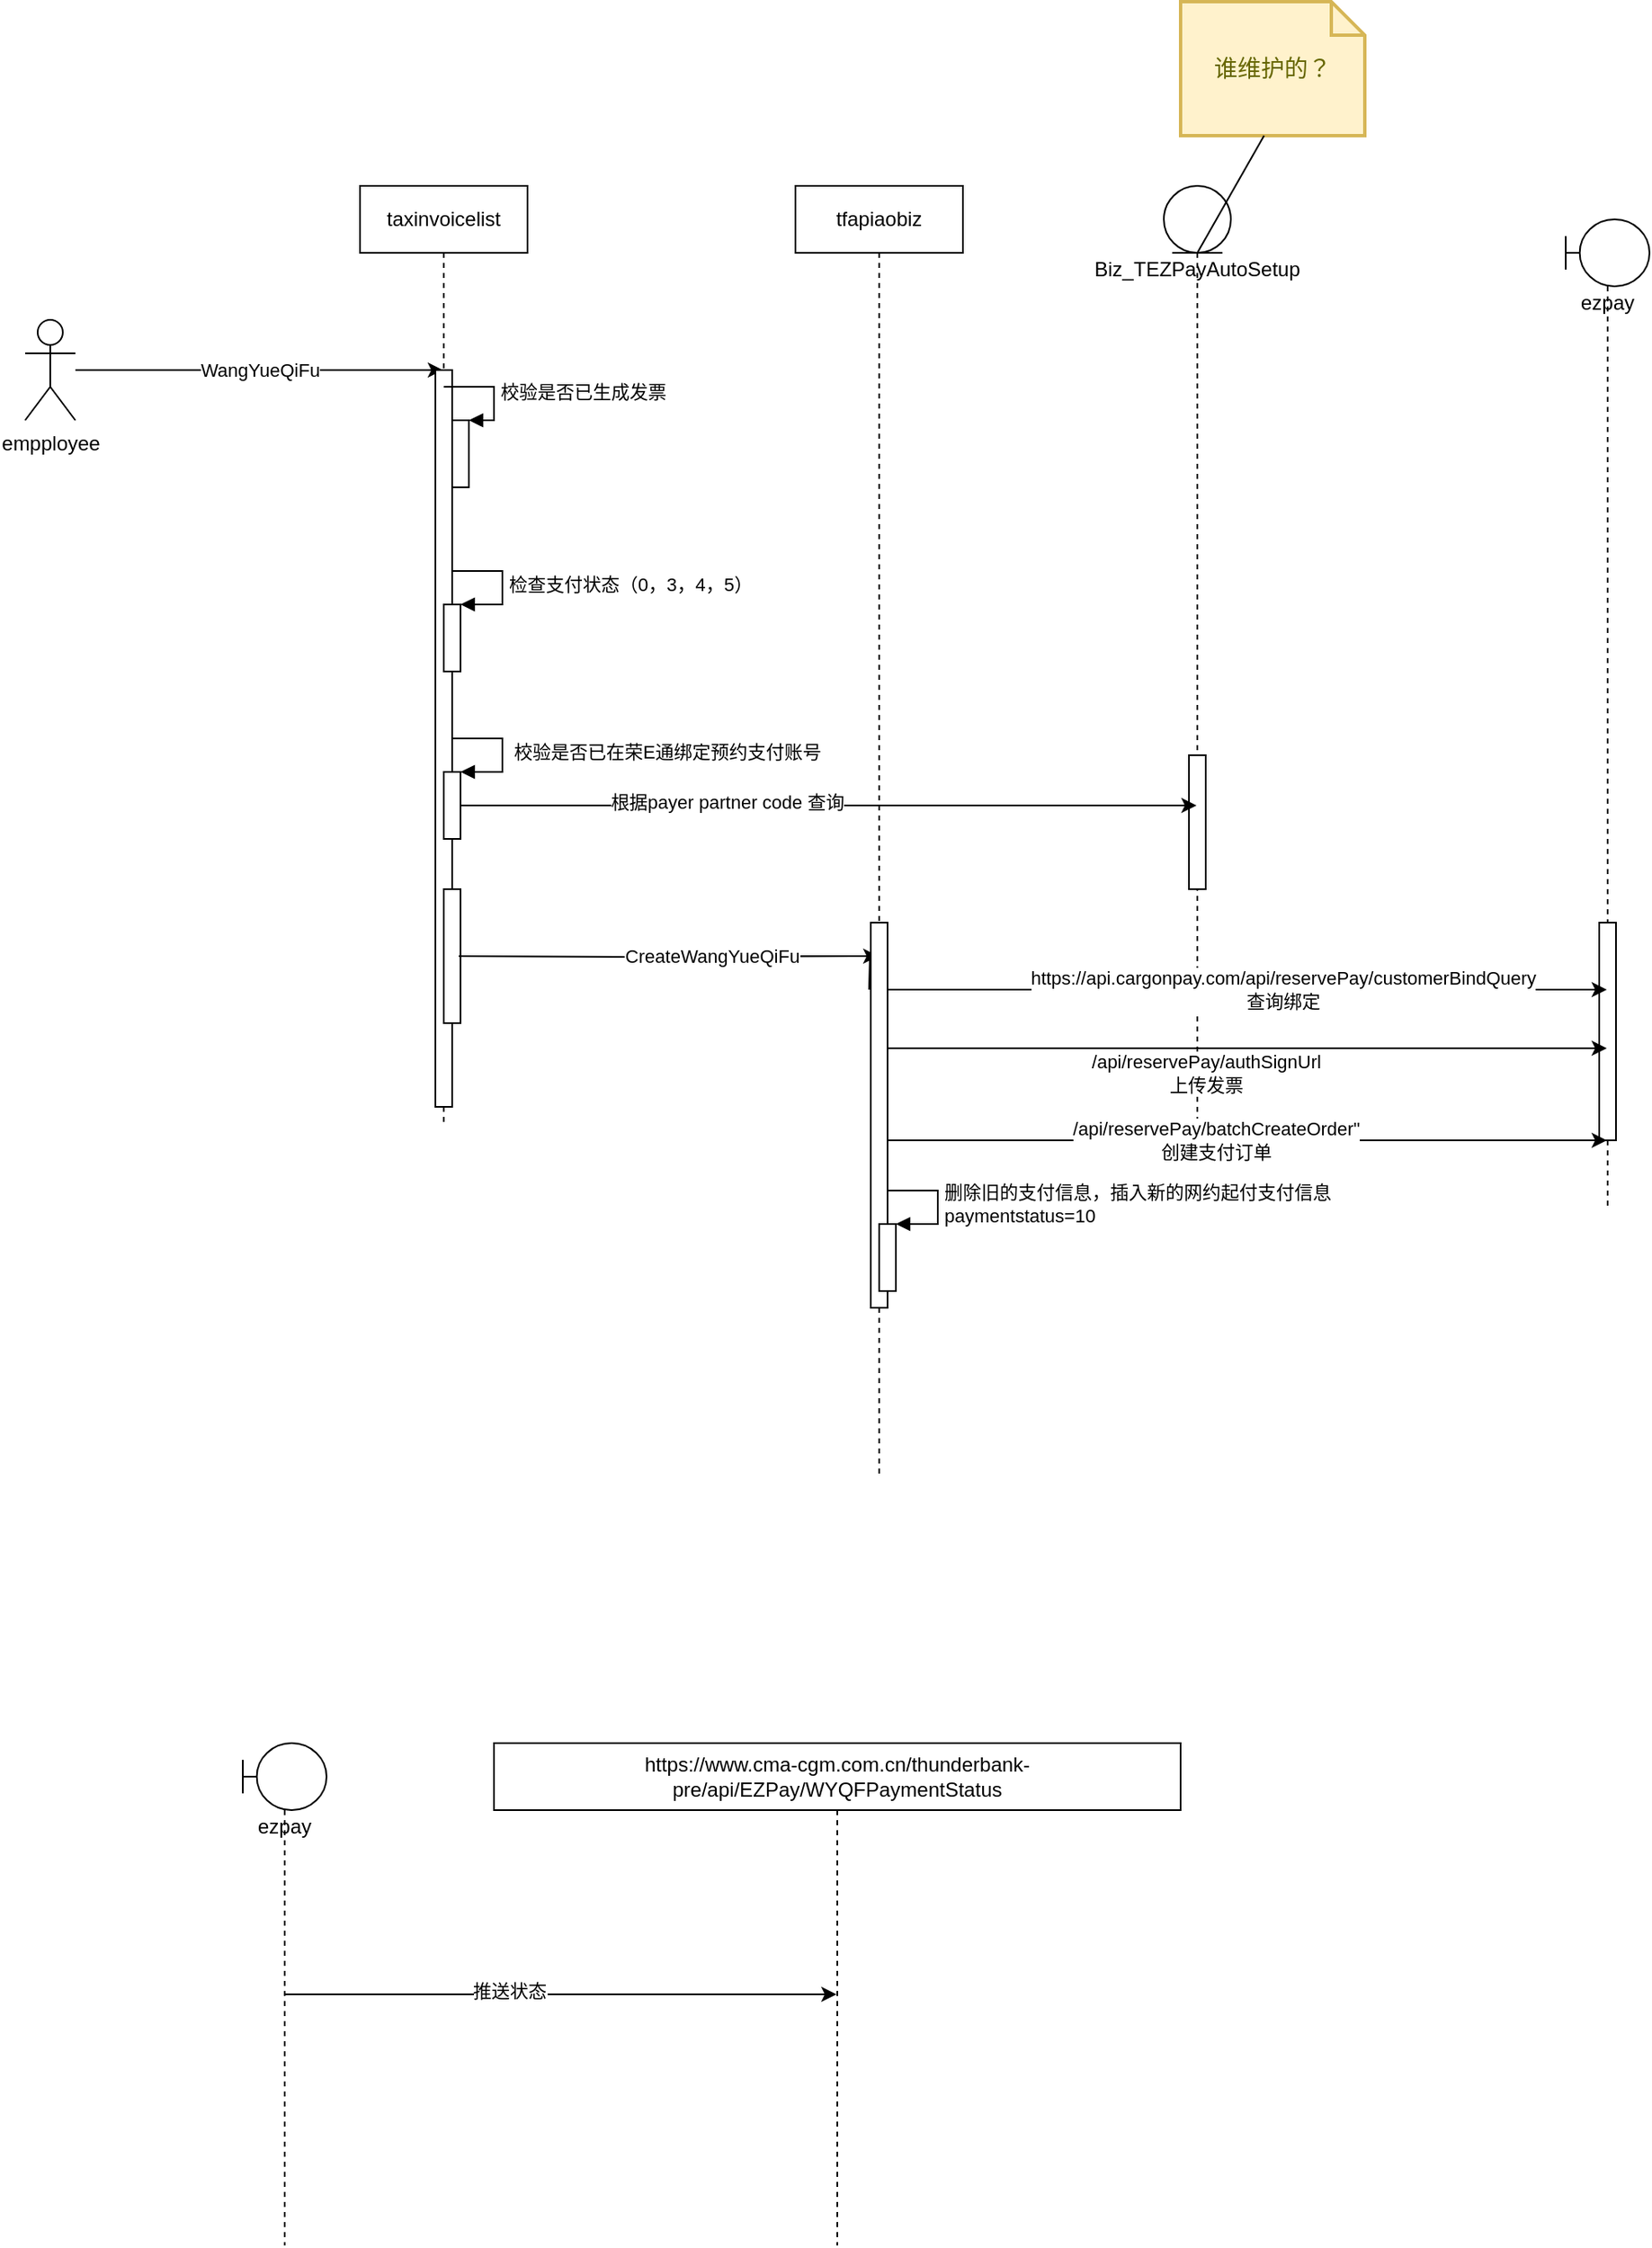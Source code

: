 <mxfile version="20.7.2" type="github">
  <diagram id="JNPCs_gOcxYZxowklzls" name="Page-1">
    <mxGraphModel dx="1404" dy="873" grid="1" gridSize="10" guides="1" tooltips="1" connect="1" arrows="1" fold="1" page="1" pageScale="1" pageWidth="10000" pageHeight="10000" math="0" shadow="0">
      <root>
        <mxCell id="0" />
        <mxCell id="1" parent="0" />
        <mxCell id="XE-wUI4xG0B0tWC4ZzCH-2" value="WangYueQiFu" style="edgeStyle=orthogonalEdgeStyle;rounded=0;orthogonalLoop=1;jettySize=auto;html=1;" edge="1" parent="1" source="XE-wUI4xG0B0tWC4ZzCH-1" target="XE-wUI4xG0B0tWC4ZzCH-3">
          <mxGeometry relative="1" as="geometry">
            <mxPoint x="230" y="320" as="targetPoint" />
            <Array as="points">
              <mxPoint x="290" y="330" />
              <mxPoint x="290" y="330" />
            </Array>
          </mxGeometry>
        </mxCell>
        <mxCell id="XE-wUI4xG0B0tWC4ZzCH-1" value="empployee" style="shape=umlActor;verticalLabelPosition=bottom;verticalAlign=top;html=1;outlineConnect=0;" vertex="1" parent="1">
          <mxGeometry x="100" y="300" width="30" height="60" as="geometry" />
        </mxCell>
        <mxCell id="XE-wUI4xG0B0tWC4ZzCH-3" value="taxinvoicelist" style="shape=umlLifeline;perimeter=lifelinePerimeter;whiteSpace=wrap;html=1;container=1;collapsible=0;recursiveResize=0;outlineConnect=0;" vertex="1" parent="1">
          <mxGeometry x="300" y="220" width="100" height="560" as="geometry" />
        </mxCell>
        <mxCell id="XE-wUI4xG0B0tWC4ZzCH-4" value="" style="html=1;points=[];perimeter=orthogonalPerimeter;" vertex="1" parent="XE-wUI4xG0B0tWC4ZzCH-3">
          <mxGeometry x="45" y="110" width="10" height="440" as="geometry" />
        </mxCell>
        <mxCell id="XE-wUI4xG0B0tWC4ZzCH-5" value="" style="html=1;points=[];perimeter=orthogonalPerimeter;" vertex="1" parent="XE-wUI4xG0B0tWC4ZzCH-3">
          <mxGeometry x="55" y="140" width="10" height="40" as="geometry" />
        </mxCell>
        <mxCell id="XE-wUI4xG0B0tWC4ZzCH-6" value="校验是否已生成发票" style="edgeStyle=orthogonalEdgeStyle;html=1;align=left;spacingLeft=2;endArrow=block;rounded=0;entryX=1;entryY=0;" edge="1" target="XE-wUI4xG0B0tWC4ZzCH-5" parent="XE-wUI4xG0B0tWC4ZzCH-3">
          <mxGeometry relative="1" as="geometry">
            <mxPoint x="50" y="120" as="sourcePoint" />
            <Array as="points">
              <mxPoint x="80" y="120" />
            </Array>
          </mxGeometry>
        </mxCell>
        <mxCell id="XE-wUI4xG0B0tWC4ZzCH-7" value="" style="html=1;points=[];perimeter=orthogonalPerimeter;" vertex="1" parent="XE-wUI4xG0B0tWC4ZzCH-3">
          <mxGeometry x="50" y="250" width="10" height="40" as="geometry" />
        </mxCell>
        <mxCell id="XE-wUI4xG0B0tWC4ZzCH-8" value="检查支付状态（0，3，4，5）" style="edgeStyle=orthogonalEdgeStyle;html=1;align=left;spacingLeft=2;endArrow=block;rounded=0;entryX=1;entryY=0;" edge="1" target="XE-wUI4xG0B0tWC4ZzCH-7" parent="XE-wUI4xG0B0tWC4ZzCH-3">
          <mxGeometry relative="1" as="geometry">
            <mxPoint x="55" y="230" as="sourcePoint" />
            <Array as="points">
              <mxPoint x="85" y="230" />
            </Array>
          </mxGeometry>
        </mxCell>
        <mxCell id="XE-wUI4xG0B0tWC4ZzCH-9" value="" style="html=1;points=[];perimeter=orthogonalPerimeter;" vertex="1" parent="XE-wUI4xG0B0tWC4ZzCH-3">
          <mxGeometry x="50" y="350" width="10" height="40" as="geometry" />
        </mxCell>
        <mxCell id="XE-wUI4xG0B0tWC4ZzCH-10" value="&amp;nbsp;校验是否已在荣E通绑定预约支付账号" style="edgeStyle=orthogonalEdgeStyle;html=1;align=left;spacingLeft=2;endArrow=block;rounded=0;entryX=1;entryY=0;" edge="1" target="XE-wUI4xG0B0tWC4ZzCH-9" parent="XE-wUI4xG0B0tWC4ZzCH-3">
          <mxGeometry relative="1" as="geometry">
            <mxPoint x="55" y="330" as="sourcePoint" />
            <Array as="points">
              <mxPoint x="85" y="330" />
            </Array>
          </mxGeometry>
        </mxCell>
        <mxCell id="XE-wUI4xG0B0tWC4ZzCH-20" value="" style="html=1;points=[];perimeter=orthogonalPerimeter;" vertex="1" parent="XE-wUI4xG0B0tWC4ZzCH-3">
          <mxGeometry x="50" y="420" width="10" height="80" as="geometry" />
        </mxCell>
        <mxCell id="XE-wUI4xG0B0tWC4ZzCH-11" value="Biz_TEZPayAutoSetup" style="shape=umlLifeline;participant=umlEntity;perimeter=lifelinePerimeter;whiteSpace=wrap;html=1;container=1;collapsible=0;recursiveResize=0;verticalAlign=top;spacingTop=36;outlineConnect=0;size=40;" vertex="1" parent="1">
          <mxGeometry x="780" y="220" width="40" height="560" as="geometry" />
        </mxCell>
        <mxCell id="XE-wUI4xG0B0tWC4ZzCH-15" value="" style="html=1;points=[];perimeter=orthogonalPerimeter;" vertex="1" parent="XE-wUI4xG0B0tWC4ZzCH-11">
          <mxGeometry x="15" y="340" width="10" height="80" as="geometry" />
        </mxCell>
        <mxCell id="XE-wUI4xG0B0tWC4ZzCH-12" value="谁维护的？" style="shape=note;strokeWidth=2;fontSize=14;size=20;whiteSpace=wrap;html=1;fillColor=#fff2cc;strokeColor=#d6b656;fontColor=#666600;" vertex="1" parent="1">
          <mxGeometry x="790" y="110" width="110.0" height="80" as="geometry" />
        </mxCell>
        <mxCell id="XE-wUI4xG0B0tWC4ZzCH-13" value="" style="endArrow=none;html=1;rounded=0;" edge="1" parent="1" source="XE-wUI4xG0B0tWC4ZzCH-11" target="XE-wUI4xG0B0tWC4ZzCH-12">
          <mxGeometry width="50" height="50" relative="1" as="geometry">
            <mxPoint x="690" y="470" as="sourcePoint" />
            <mxPoint x="740" y="420" as="targetPoint" />
          </mxGeometry>
        </mxCell>
        <mxCell id="XE-wUI4xG0B0tWC4ZzCH-16" style="edgeStyle=orthogonalEdgeStyle;rounded=0;orthogonalLoop=1;jettySize=auto;html=1;" edge="1" parent="1" source="XE-wUI4xG0B0tWC4ZzCH-9" target="XE-wUI4xG0B0tWC4ZzCH-11">
          <mxGeometry relative="1" as="geometry">
            <Array as="points">
              <mxPoint x="650" y="590" />
              <mxPoint x="650" y="590" />
            </Array>
          </mxGeometry>
        </mxCell>
        <mxCell id="XE-wUI4xG0B0tWC4ZzCH-17" value="根据payer partner code 查询" style="edgeLabel;html=1;align=center;verticalAlign=middle;resizable=0;points=[];" vertex="1" connectable="0" parent="XE-wUI4xG0B0tWC4ZzCH-16">
          <mxGeometry x="-0.284" y="2" relative="1" as="geometry">
            <mxPoint x="1" as="offset" />
          </mxGeometry>
        </mxCell>
        <mxCell id="XE-wUI4xG0B0tWC4ZzCH-18" value="ezpay" style="shape=umlLifeline;participant=umlBoundary;perimeter=lifelinePerimeter;whiteSpace=wrap;html=1;container=1;collapsible=0;recursiveResize=0;verticalAlign=top;spacingTop=36;outlineConnect=0;" vertex="1" parent="1">
          <mxGeometry x="1020" y="240" width="50" height="590" as="geometry" />
        </mxCell>
        <mxCell id="XE-wUI4xG0B0tWC4ZzCH-26" value="" style="html=1;points=[];perimeter=orthogonalPerimeter;" vertex="1" parent="XE-wUI4xG0B0tWC4ZzCH-18">
          <mxGeometry x="20" y="420" width="10" height="130" as="geometry" />
        </mxCell>
        <mxCell id="XE-wUI4xG0B0tWC4ZzCH-19" value="tfapiaobiz" style="shape=umlLifeline;perimeter=lifelinePerimeter;whiteSpace=wrap;html=1;container=1;collapsible=0;recursiveResize=0;outlineConnect=0;" vertex="1" parent="1">
          <mxGeometry x="560" y="220" width="100" height="770" as="geometry" />
        </mxCell>
        <mxCell id="XE-wUI4xG0B0tWC4ZzCH-21" style="edgeStyle=orthogonalEdgeStyle;rounded=0;orthogonalLoop=1;jettySize=auto;html=1;startArrow=none;" edge="1" parent="1" source="XE-wUI4xG0B0tWC4ZzCH-22" target="XE-wUI4xG0B0tWC4ZzCH-19">
          <mxGeometry relative="1" as="geometry">
            <Array as="points">
              <mxPoint x="510" y="680" />
              <mxPoint x="510" y="680" />
            </Array>
          </mxGeometry>
        </mxCell>
        <mxCell id="XE-wUI4xG0B0tWC4ZzCH-27" style="edgeStyle=orthogonalEdgeStyle;rounded=0;orthogonalLoop=1;jettySize=auto;html=1;" edge="1" parent="1" source="XE-wUI4xG0B0tWC4ZzCH-22" target="XE-wUI4xG0B0tWC4ZzCH-18">
          <mxGeometry relative="1" as="geometry">
            <Array as="points">
              <mxPoint x="920" y="700" />
              <mxPoint x="920" y="700" />
            </Array>
          </mxGeometry>
        </mxCell>
        <mxCell id="XE-wUI4xG0B0tWC4ZzCH-28" value="https://api.cargonpay.com/api/reservePay/customerBindQuery&lt;br&gt;查询绑定" style="edgeLabel;html=1;align=center;verticalAlign=middle;resizable=0;points=[];" vertex="1" connectable="0" parent="XE-wUI4xG0B0tWC4ZzCH-27">
          <mxGeometry x="0.097" relative="1" as="geometry">
            <mxPoint as="offset" />
          </mxGeometry>
        </mxCell>
        <mxCell id="XE-wUI4xG0B0tWC4ZzCH-29" style="edgeStyle=orthogonalEdgeStyle;rounded=0;orthogonalLoop=1;jettySize=auto;html=1;" edge="1" parent="1" source="XE-wUI4xG0B0tWC4ZzCH-22" target="XE-wUI4xG0B0tWC4ZzCH-18">
          <mxGeometry relative="1" as="geometry">
            <Array as="points">
              <mxPoint x="910" y="735" />
              <mxPoint x="910" y="735" />
            </Array>
          </mxGeometry>
        </mxCell>
        <mxCell id="XE-wUI4xG0B0tWC4ZzCH-30" value="/api/reservePay/authSignUrl&lt;br&gt;上传发票" style="edgeLabel;html=1;align=center;verticalAlign=middle;resizable=0;points=[];" vertex="1" connectable="0" parent="XE-wUI4xG0B0tWC4ZzCH-29">
          <mxGeometry x="-0.08" y="7" relative="1" as="geometry">
            <mxPoint x="-8" y="22" as="offset" />
          </mxGeometry>
        </mxCell>
        <mxCell id="XE-wUI4xG0B0tWC4ZzCH-31" style="edgeStyle=orthogonalEdgeStyle;rounded=0;orthogonalLoop=1;jettySize=auto;html=1;" edge="1" parent="1" source="XE-wUI4xG0B0tWC4ZzCH-22" target="XE-wUI4xG0B0tWC4ZzCH-18">
          <mxGeometry relative="1" as="geometry">
            <Array as="points">
              <mxPoint x="720" y="790" />
              <mxPoint x="720" y="790" />
            </Array>
          </mxGeometry>
        </mxCell>
        <mxCell id="XE-wUI4xG0B0tWC4ZzCH-32" value="/api/reservePay/batchCreateOrder&quot;&lt;br&gt;创建支付订单" style="edgeLabel;html=1;align=center;verticalAlign=middle;resizable=0;points=[];" vertex="1" connectable="0" parent="XE-wUI4xG0B0tWC4ZzCH-31">
          <mxGeometry x="-0.094" relative="1" as="geometry">
            <mxPoint x="1" as="offset" />
          </mxGeometry>
        </mxCell>
        <mxCell id="XE-wUI4xG0B0tWC4ZzCH-22" value="" style="html=1;points=[];perimeter=orthogonalPerimeter;" vertex="1" parent="1">
          <mxGeometry x="605" y="660" width="10" height="230" as="geometry" />
        </mxCell>
        <mxCell id="XE-wUI4xG0B0tWC4ZzCH-23" value="CreateWangYueQiFu" style="edgeStyle=orthogonalEdgeStyle;rounded=0;orthogonalLoop=1;jettySize=auto;html=1;endArrow=none;" edge="1" parent="1">
          <mxGeometry x="0.14" relative="1" as="geometry">
            <mxPoint x="359" y="680" as="sourcePoint" />
            <mxPoint x="604" y="700" as="targetPoint" />
            <Array as="points" />
            <mxPoint as="offset" />
          </mxGeometry>
        </mxCell>
        <mxCell id="XE-wUI4xG0B0tWC4ZzCH-33" value="" style="html=1;points=[];perimeter=orthogonalPerimeter;" vertex="1" parent="1">
          <mxGeometry x="610" y="840" width="10" height="40" as="geometry" />
        </mxCell>
        <mxCell id="XE-wUI4xG0B0tWC4ZzCH-34" value="删除旧的支付信息，插入新的网约起付支付信息&lt;br&gt;paymentstatus=10" style="edgeStyle=orthogonalEdgeStyle;html=1;align=left;spacingLeft=2;endArrow=block;rounded=0;entryX=1;entryY=0;" edge="1" target="XE-wUI4xG0B0tWC4ZzCH-33" parent="1">
          <mxGeometry relative="1" as="geometry">
            <mxPoint x="615" y="820" as="sourcePoint" />
            <Array as="points">
              <mxPoint x="645" y="820" />
            </Array>
          </mxGeometry>
        </mxCell>
        <mxCell id="XE-wUI4xG0B0tWC4ZzCH-35" value="https://www.cma-cgm.com.cn/thunderbank-pre/api/EZPay/WYQFPaymentStatus" style="shape=umlLifeline;perimeter=lifelinePerimeter;whiteSpace=wrap;html=1;container=1;collapsible=0;recursiveResize=0;outlineConnect=0;align=center;" vertex="1" parent="1">
          <mxGeometry x="380" y="1150" width="410" height="300" as="geometry" />
        </mxCell>
        <mxCell id="XE-wUI4xG0B0tWC4ZzCH-37" style="edgeStyle=orthogonalEdgeStyle;rounded=0;orthogonalLoop=1;jettySize=auto;html=1;" edge="1" parent="1" source="XE-wUI4xG0B0tWC4ZzCH-36" target="XE-wUI4xG0B0tWC4ZzCH-35">
          <mxGeometry relative="1" as="geometry" />
        </mxCell>
        <mxCell id="XE-wUI4xG0B0tWC4ZzCH-38" value="推送状态" style="edgeLabel;html=1;align=center;verticalAlign=middle;resizable=0;points=[];" vertex="1" connectable="0" parent="XE-wUI4xG0B0tWC4ZzCH-37">
          <mxGeometry x="-0.188" y="2" relative="1" as="geometry">
            <mxPoint as="offset" />
          </mxGeometry>
        </mxCell>
        <mxCell id="XE-wUI4xG0B0tWC4ZzCH-36" value="ezpay" style="shape=umlLifeline;participant=umlBoundary;perimeter=lifelinePerimeter;whiteSpace=wrap;html=1;container=1;collapsible=0;recursiveResize=0;verticalAlign=top;spacingTop=36;outlineConnect=0;" vertex="1" parent="1">
          <mxGeometry x="230" y="1150" width="50" height="300" as="geometry" />
        </mxCell>
      </root>
    </mxGraphModel>
  </diagram>
</mxfile>
